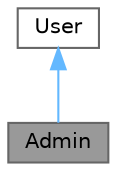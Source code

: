 digraph "Admin"
{
 // LATEX_PDF_SIZE
  bgcolor="transparent";
  edge [fontname=Helvetica,fontsize=10,labelfontname=Helvetica,labelfontsize=10];
  node [fontname=Helvetica,fontsize=10,shape=box,height=0.2,width=0.4];
  Node1 [id="Node000001",label="Admin",height=0.2,width=0.4,color="gray40", fillcolor="grey60", style="filled", fontcolor="black",tooltip="The Admin class."];
  Node2 -> Node1 [id="edge2_Node000001_Node000002",dir="back",color="steelblue1",style="solid",tooltip=" "];
  Node2 [id="Node000002",label="User",height=0.2,width=0.4,color="gray40", fillcolor="white", style="filled",URL="$class_user.html",tooltip="The User class."];
}
